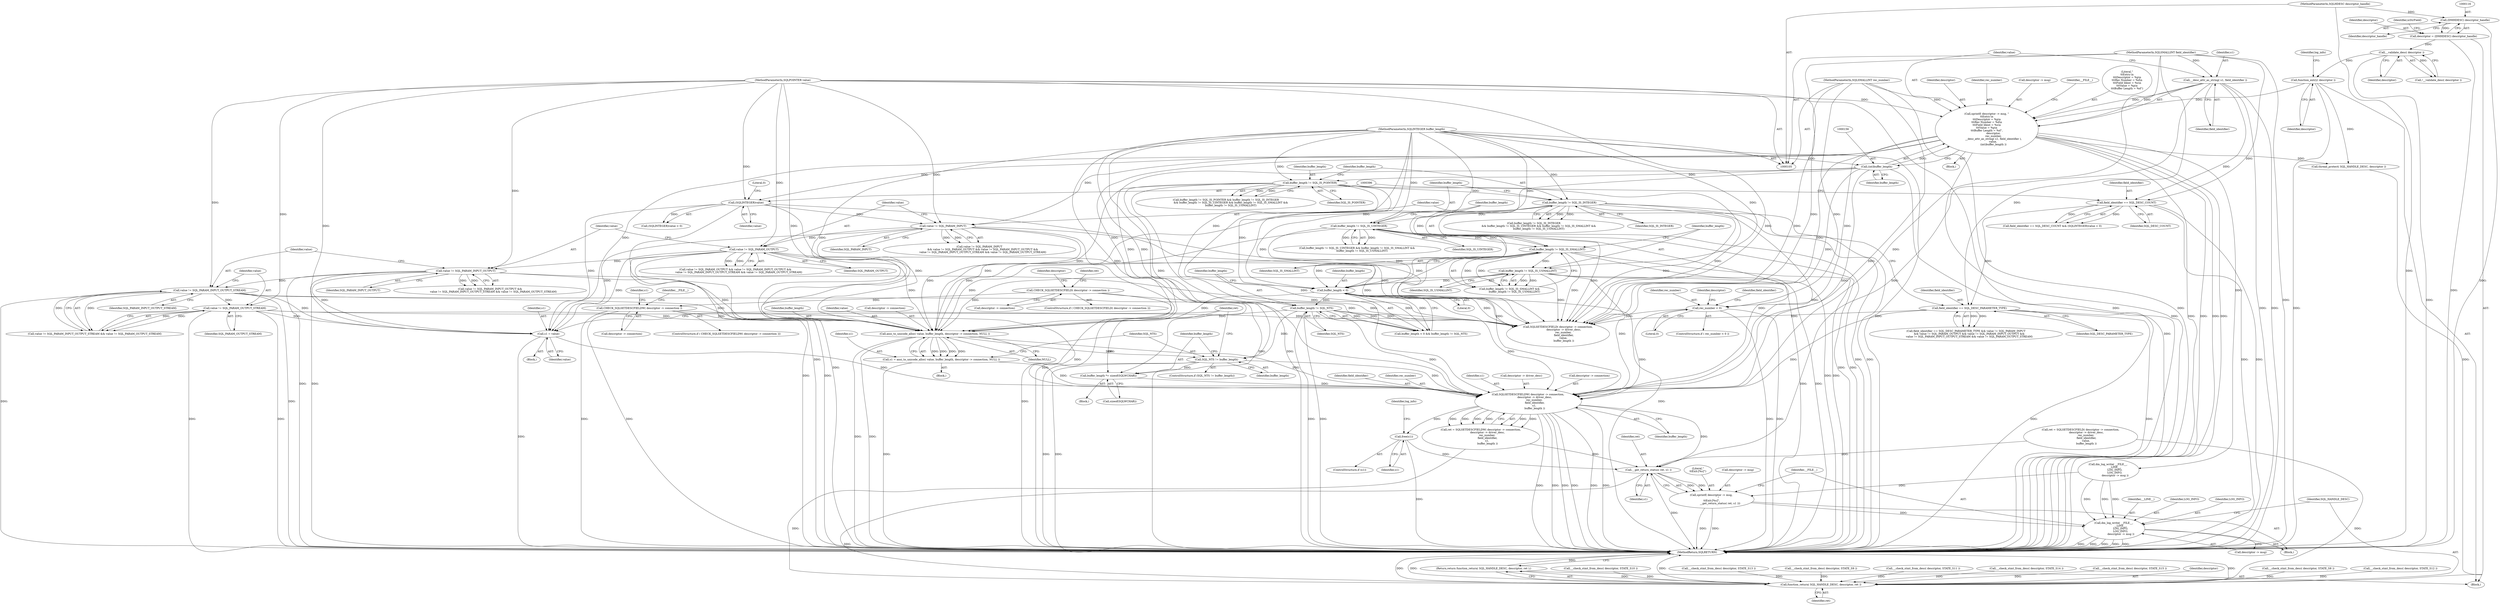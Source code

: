 digraph "0_unixODBC_45ef78e037f578b15fc58938a3a3251655e71d6f#diff-d52750c7ba4e594410438569d8e2963aL24@API" {
"1000537" [label="(Call,free(s1))"];
"1000521" [label="(Call,SQLSETDESCFIELDW( descriptor -> connection,\n                descriptor -> driver_desc,\n                rec_number, \n                field_identifier,\n                s1, \n                buffer_length ))"];
"1000498" [label="(Call,ansi_to_unicode_alloc( value, buffer_length, descriptor -> connection, NULL ))"];
"1000395" [label="(Call,(SQLINTEGER)value)"];
"1000144" [label="(Call,sprintf( descriptor -> msg, \"\n\t\tEntry:\\n\n\t\t\tDescriptor = %p\\n\n\t\t\tRec Number = %d\\n\n\t\t\tField Ident = %s\\n\n\t\t\tValue = %p\\n\n\t\t\tBuffer Length = %d\",\n                descriptor,\n                rec_number,\n                __desc_attr_as_string( s1, field_identifier ),\n                value, \n                (int)buffer_length ))"];
"1000137" [label="(Call,function_entry( descriptor ))"];
"1000126" [label="(Call,__validate_desc( descriptor ))"];
"1000113" [label="(Call,descriptor = (DMHDESC) descriptor_handle)"];
"1000115" [label="(Call,(DMHDESC) descriptor_handle)"];
"1000106" [label="(MethodParameterIn,SQLHDESC descriptor_handle)"];
"1000107" [label="(MethodParameterIn,SQLSMALLINT rec_number)"];
"1000151" [label="(Call,__desc_attr_as_string( s1, field_identifier ))"];
"1000108" [label="(MethodParameterIn,SQLSMALLINT field_identifier)"];
"1000109" [label="(MethodParameterIn,SQLPOINTER value)"];
"1000155" [label="(Call,(int)buffer_length)"];
"1000110" [label="(MethodParameterIn,SQLINTEGER buffer_length)"];
"1000425" [label="(Call,value != SQL_PARAM_INPUT)"];
"1000440" [label="(Call,value != SQL_PARAM_OUTPUT_STREAM)"];
"1000437" [label="(Call,value != SQL_PARAM_INPUT_OUTPUT_STREAM)"];
"1000433" [label="(Call,value != SQL_PARAM_INPUT_OUTPUT)"];
"1000429" [label="(Call,value != SQL_PARAM_OUTPUT)"];
"1000356" [label="(Call,buffer_length != SQL_IS_USMALLINT)"];
"1000353" [label="(Call,buffer_length != SQL_IS_SMALLINT)"];
"1000349" [label="(Call,buffer_length != SQL_IS_UINTEGER)"];
"1000345" [label="(Call,buffer_length != SQL_IS_INTEGER)"];
"1000341" [label="(Call,buffer_length != SQL_IS_POINTER)"];
"1000363" [label="(Call,buffer_length < 0)"];
"1000366" [label="(Call,buffer_length != SQL_NTS)"];
"1000484" [label="(Call,CHECK_SQLSETDESCFIELDW( descriptor -> connection ))"];
"1000464" [label="(Call,CHECK_SQLSETDESCFIELD( descriptor -> connection ))"];
"1000262" [label="(Call,rec_number < 0)"];
"1000421" [label="(Call,field_identifier == SQL_DESC_PARAMETER_TYPE)"];
"1000391" [label="(Call,field_identifier == SQL_DESC_COUNT)"];
"1000496" [label="(Call,s1 = ansi_to_unicode_alloc( value, buffer_length, descriptor -> connection, NULL ))"];
"1000516" [label="(Call,s1 = value)"];
"1000510" [label="(Call,buffer_length *= sizeof(SQLWCHAR))"];
"1000506" [label="(Call,SQL_NTS != buffer_length)"];
"1000576" [label="(Call,__get_return_status( ret, s1 ))"];
"1000571" [label="(Call,sprintf( descriptor -> msg, \n                \"\n\t\tExit:[%s]\",\n                    __get_return_status( ret, s1 )))"];
"1000579" [label="(Call,dm_log_write( __FILE__, \n                __LINE__, \n                LOG_INFO, \n                LOG_INFO, \n                descriptor -> msg ))"];
"1000588" [label="(Call,function_return( SQL_HANDLE_DESC, descriptor, ret ))"];
"1000587" [label="(Return,return function_return( SQL_HANDLE_DESC, descriptor, ret );)"];
"1000576" [label="(Call,__get_return_status( ret, s1 ))"];
"1000465" [label="(Call,descriptor -> connection)"];
"1000438" [label="(Identifier,value)"];
"1000137" [label="(Call,function_entry( descriptor ))"];
"1000491" [label="(Identifier,s1)"];
"1000420" [label="(Call,field_identifier == SQL_DESC_PARAMETER_TYPE && value != SQL_PARAM_INPUT\n        && value != SQL_PARAM_OUTPUT && value != SQL_PARAM_INPUT_OUTPUT &&\n        value != SQL_PARAM_INPUT_OUTPUT_STREAM && value != SQL_PARAM_OUTPUT_STREAM)"];
"1000507" [label="(Identifier,SQL_NTS)"];
"1000463" [label="(ControlStructure,if ( CHECK_SQLSETDESCFIELD( descriptor -> connection )))"];
"1000367" [label="(Identifier,buffer_length)"];
"1000264" [label="(Literal,0)"];
"1000166" [label="(Call,thread_protect( SQL_HANDLE_DESC, descriptor ))"];
"1000484" [label="(Call,CHECK_SQLSETDESCFIELDW( descriptor -> connection ))"];
"1000357" [label="(Identifier,buffer_length)"];
"1000442" [label="(Identifier,SQL_PARAM_OUTPUT_STREAM)"];
"1000127" [label="(Identifier,descriptor)"];
"1000510" [label="(Call,buffer_length *= sizeof(SQLWCHAR))"];
"1000364" [label="(Identifier,buffer_length)"];
"1000498" [label="(Call,ansi_to_unicode_alloc( value, buffer_length, descriptor -> connection, NULL ))"];
"1000428" [label="(Call,value != SQL_PARAM_OUTPUT && value != SQL_PARAM_INPUT_OUTPUT &&\n        value != SQL_PARAM_INPUT_OUTPUT_STREAM && value != SQL_PARAM_OUTPUT_STREAM)"];
"1000213" [label="(Call,__check_stmt_from_desc( descriptor, STATE_S10 ))"];
"1000432" [label="(Call,value != SQL_PARAM_INPUT_OUTPUT &&\n        value != SQL_PARAM_INPUT_OUTPUT_STREAM && value != SQL_PARAM_OUTPUT_STREAM)"];
"1000519" [label="(Call,ret = SQLSETDESCFIELDW( descriptor -> connection,\n                descriptor -> driver_desc,\n                rec_number, \n                field_identifier,\n                s1, \n                buffer_length ))"];
"1000497" [label="(Identifier,s1)"];
"1000362" [label="(Call,buffer_length < 0 && buffer_length != SQL_NTS)"];
"1000109" [label="(MethodParameterIn,SQLPOINTER value)"];
"1000434" [label="(Identifier,value)"];
"1000225" [label="(Call,__check_stmt_from_desc( descriptor, STATE_S13 ))"];
"1000355" [label="(Identifier,SQL_IS_SMALLINT)"];
"1000470" [label="(Identifier,ret)"];
"1000426" [label="(Identifier,value)"];
"1000506" [label="(Call,SQL_NTS != buffer_length)"];
"1000486" [label="(Identifier,descriptor)"];
"1000423" [label="(Identifier,SQL_DESC_PARAMETER_TYPE)"];
"1000570" [label="(Block,)"];
"1000209" [label="(Call,__check_stmt_from_desc( descriptor, STATE_S9 ))"];
"1000520" [label="(Identifier,ret)"];
"1000496" [label="(Call,s1 = ansi_to_unicode_alloc( value, buffer_length, descriptor -> connection, NULL ))"];
"1000366" [label="(Call,buffer_length != SQL_NTS)"];
"1000592" [label="(MethodReturn,SQLRETURN)"];
"1000517" [label="(Identifier,s1)"];
"1000542" [label="(Identifier,__FILE__)"];
"1000568" [label="(Identifier,log_info)"];
"1000286" [label="(Identifier,field_identifier)"];
"1000152" [label="(Identifier,s1)"];
"1000115" [label="(Call,(DMHDESC) descriptor_handle)"];
"1000424" [label="(Call,value != SQL_PARAM_INPUT\n        && value != SQL_PARAM_OUTPUT && value != SQL_PARAM_INPUT_OUTPUT &&\n        value != SQL_PARAM_INPUT_OUTPUT_STREAM && value != SQL_PARAM_OUTPUT_STREAM)"];
"1000433" [label="(Call,value != SQL_PARAM_INPUT_OUTPUT)"];
"1000429" [label="(Call,value != SQL_PARAM_OUTPUT)"];
"1000159" [label="(Identifier,__FILE__)"];
"1000439" [label="(Identifier,SQL_PARAM_INPUT_OUTPUT_STREAM)"];
"1000261" [label="(ControlStructure,if ( rec_number < 0 ))"];
"1000537" [label="(Call,free(s1))"];
"1000505" [label="(ControlStructure,if (SQL_NTS != buffer_length))"];
"1000217" [label="(Call,__check_stmt_from_desc( descriptor, STATE_S11 ))"];
"1000485" [label="(Call,descriptor -> connection)"];
"1000138" [label="(Identifier,descriptor)"];
"1000157" [label="(Identifier,buffer_length)"];
"1000392" [label="(Identifier,field_identifier)"];
"1000341" [label="(Call,buffer_length != SQL_IS_POINTER)"];
"1000144" [label="(Call,sprintf( descriptor -> msg, \"\n\t\tEntry:\\n\n\t\t\tDescriptor = %p\\n\n\t\t\tRec Number = %d\\n\n\t\t\tField Ident = %s\\n\n\t\t\tValue = %p\\n\n\t\t\tBuffer Length = %d\",\n                descriptor,\n                rec_number,\n                __desc_attr_as_string( s1, field_identifier ),\n                value, \n                (int)buffer_length ))"];
"1000500" [label="(Identifier,buffer_length)"];
"1000588" [label="(Call,function_return( SQL_HANDLE_DESC, descriptor, ret ))"];
"1000345" [label="(Call,buffer_length != SQL_IS_INTEGER)"];
"1000229" [label="(Call,__check_stmt_from_desc( descriptor, STATE_S14 ))"];
"1000571" [label="(Call,sprintf( descriptor -> msg, \n                \"\n\t\tExit:[%s]\",\n                    __get_return_status( ret, s1 )))"];
"1000117" [label="(Identifier,descriptor_handle)"];
"1000577" [label="(Identifier,ret)"];
"1000107" [label="(MethodParameterIn,SQLSMALLINT rec_number)"];
"1000579" [label="(Call,dm_log_write( __FILE__, \n                __LINE__, \n                LOG_INFO, \n                LOG_INFO, \n                descriptor -> msg ))"];
"1000352" [label="(Call,buffer_length != SQL_IS_SMALLINT &&\n            buffer_length != SQL_IS_USMALLINT)"];
"1000437" [label="(Call,value != SQL_PARAM_INPUT_OUTPUT_STREAM)"];
"1000148" [label="(Literal,\"\n\t\tEntry:\\n\n\t\t\tDescriptor = %p\\n\n\t\t\tRec Number = %d\\n\n\t\t\tField Ident = %s\\n\n\t\t\tValue = %p\\n\n\t\t\tBuffer Length = %d\")"];
"1000530" [label="(Identifier,s1)"];
"1000153" [label="(Identifier,field_identifier)"];
"1000350" [label="(Identifier,buffer_length)"];
"1000232" [label="(Call,__check_stmt_from_desc( descriptor, STATE_S15 ))"];
"1000154" [label="(Identifier,value)"];
"1000511" [label="(Identifier,buffer_length)"];
"1000427" [label="(Identifier,SQL_PARAM_INPUT)"];
"1000393" [label="(Identifier,SQL_DESC_COUNT)"];
"1000582" [label="(Identifier,LOG_INFO)"];
"1000151" [label="(Call,__desc_attr_as_string( s1, field_identifier ))"];
"1000263" [label="(Identifier,rec_number)"];
"1000143" [label="(Block,)"];
"1000440" [label="(Call,value != SQL_PARAM_OUTPUT_STREAM)"];
"1000114" [label="(Identifier,descriptor)"];
"1000535" [label="(ControlStructure,if (s1))"];
"1000499" [label="(Identifier,value)"];
"1000141" [label="(Identifier,log_info)"];
"1000525" [label="(Call,descriptor -> driver_desc)"];
"1000435" [label="(Identifier,SQL_PARAM_INPUT_OUTPUT)"];
"1000343" [label="(Identifier,SQL_IS_POINTER)"];
"1000342" [label="(Identifier,buffer_length)"];
"1000155" [label="(Call,(int)buffer_length)"];
"1000583" [label="(Identifier,LOG_INFO)"];
"1000521" [label="(Call,SQLSETDESCFIELDW( descriptor -> connection,\n                descriptor -> driver_desc,\n                rec_number, \n                field_identifier,\n                s1, \n                buffer_length ))"];
"1000110" [label="(MethodParameterIn,SQLINTEGER buffer_length)"];
"1000269" [label="(Identifier,descriptor)"];
"1000441" [label="(Identifier,value)"];
"1000344" [label="(Call,buffer_length != SQL_IS_INTEGER\n            && buffer_length != SQL_IS_UINTEGER && buffer_length != SQL_IS_SMALLINT &&\n            buffer_length != SQL_IS_USMALLINT)"];
"1000531" [label="(Identifier,buffer_length)"];
"1000108" [label="(MethodParameterIn,SQLSMALLINT field_identifier)"];
"1000126" [label="(Call,__validate_desc( descriptor ))"];
"1000587" [label="(Return,return function_return( SQL_HANDLE_DESC, descriptor, ret );)"];
"1000363" [label="(Call,buffer_length < 0)"];
"1000431" [label="(Identifier,SQL_PARAM_OUTPUT)"];
"1000351" [label="(Identifier,SQL_IS_UINTEGER)"];
"1000522" [label="(Call,descriptor -> connection)"];
"1000516" [label="(Call,s1 = value)"];
"1000483" [label="(ControlStructure,if ( CHECK_SQLSETDESCFIELDW( descriptor -> connection )))"];
"1000158" [label="(Call,dm_log_write( __FILE__, \n                __LINE__, \n                LOG_INFO, \n                LOG_INFO, \n                descriptor -> msg ))"];
"1000346" [label="(Identifier,buffer_length)"];
"1000518" [label="(Identifier,value)"];
"1000349" [label="(Call,buffer_length != SQL_IS_UINTEGER)"];
"1000149" [label="(Identifier,descriptor)"];
"1000538" [label="(Identifier,s1)"];
"1000365" [label="(Literal,0)"];
"1000122" [label="(Identifier,isStrField)"];
"1000495" [label="(Block,)"];
"1000572" [label="(Call,descriptor -> msg)"];
"1000394" [label="(Call,(SQLINTEGER)value < 0)"];
"1000471" [label="(Call,SQLSETDESCFIELD( descriptor -> connection,\n              descriptor -> driver_desc,\n              rec_number, \n              field_identifier,\n              value, \n              buffer_length ))"];
"1000591" [label="(Identifier,ret)"];
"1000590" [label="(Identifier,descriptor)"];
"1000512" [label="(Call,sizeof(SQLWCHAR))"];
"1000391" [label="(Call,field_identifier == SQL_DESC_COUNT)"];
"1000262" [label="(Call,rec_number < 0)"];
"1000347" [label="(Identifier,SQL_IS_INTEGER)"];
"1000529" [label="(Identifier,field_identifier)"];
"1000464" [label="(Call,CHECK_SQLSETDESCFIELD( descriptor -> connection ))"];
"1000580" [label="(Identifier,__FILE__)"];
"1000575" [label="(Literal,\"\n\t\tExit:[%s]\")"];
"1000348" [label="(Call,buffer_length != SQL_IS_UINTEGER && buffer_length != SQL_IS_SMALLINT &&\n            buffer_length != SQL_IS_USMALLINT)"];
"1000589" [label="(Identifier,SQL_HANDLE_DESC)"];
"1000150" [label="(Identifier,rec_number)"];
"1000584" [label="(Call,descriptor -> msg)"];
"1000436" [label="(Call,value != SQL_PARAM_INPUT_OUTPUT_STREAM && value != SQL_PARAM_OUTPUT_STREAM)"];
"1000469" [label="(Call,ret = SQLSETDESCFIELD( descriptor -> connection,\n              descriptor -> driver_desc,\n              rec_number, \n              field_identifier,\n              value, \n              buffer_length ))"];
"1000368" [label="(Identifier,SQL_NTS)"];
"1000509" [label="(Block,)"];
"1000390" [label="(Call,field_identifier == SQL_DESC_COUNT && (SQLINTEGER)value < 0)"];
"1000581" [label="(Identifier,__LINE__)"];
"1000125" [label="(Call,!__validate_desc( descriptor ))"];
"1000354" [label="(Identifier,buffer_length)"];
"1000578" [label="(Identifier,s1)"];
"1000508" [label="(Identifier,buffer_length)"];
"1000145" [label="(Call,descriptor -> msg)"];
"1000395" [label="(Call,(SQLINTEGER)value)"];
"1000397" [label="(Identifier,value)"];
"1000205" [label="(Call,__check_stmt_from_desc( descriptor, STATE_S8 ))"];
"1000501" [label="(Call,descriptor -> connection)"];
"1000515" [label="(Block,)"];
"1000106" [label="(MethodParameterIn,SQLHDESC descriptor_handle)"];
"1000528" [label="(Identifier,rec_number)"];
"1000356" [label="(Call,buffer_length != SQL_IS_USMALLINT)"];
"1000111" [label="(Block,)"];
"1000425" [label="(Call,value != SQL_PARAM_INPUT)"];
"1000358" [label="(Identifier,SQL_IS_USMALLINT)"];
"1000221" [label="(Call,__check_stmt_from_desc( descriptor, STATE_S12 ))"];
"1000113" [label="(Call,descriptor = (DMHDESC) descriptor_handle)"];
"1000430" [label="(Identifier,value)"];
"1000504" [label="(Identifier,NULL)"];
"1000421" [label="(Call,field_identifier == SQL_DESC_PARAMETER_TYPE)"];
"1000340" [label="(Call,buffer_length != SQL_IS_POINTER && buffer_length != SQL_IS_INTEGER\n            && buffer_length != SQL_IS_UINTEGER && buffer_length != SQL_IS_SMALLINT &&\n            buffer_length != SQL_IS_USMALLINT)"];
"1000398" [label="(Literal,0)"];
"1000422" [label="(Identifier,field_identifier)"];
"1000353" [label="(Call,buffer_length != SQL_IS_SMALLINT)"];
"1000537" -> "1000535"  [label="AST: "];
"1000537" -> "1000538"  [label="CFG: "];
"1000538" -> "1000537"  [label="AST: "];
"1000568" -> "1000537"  [label="CFG: "];
"1000537" -> "1000592"  [label="DDG: "];
"1000521" -> "1000537"  [label="DDG: "];
"1000537" -> "1000576"  [label="DDG: "];
"1000521" -> "1000519"  [label="AST: "];
"1000521" -> "1000531"  [label="CFG: "];
"1000522" -> "1000521"  [label="AST: "];
"1000525" -> "1000521"  [label="AST: "];
"1000528" -> "1000521"  [label="AST: "];
"1000529" -> "1000521"  [label="AST: "];
"1000530" -> "1000521"  [label="AST: "];
"1000531" -> "1000521"  [label="AST: "];
"1000519" -> "1000521"  [label="CFG: "];
"1000521" -> "1000592"  [label="DDG: "];
"1000521" -> "1000592"  [label="DDG: "];
"1000521" -> "1000592"  [label="DDG: "];
"1000521" -> "1000592"  [label="DDG: "];
"1000521" -> "1000592"  [label="DDG: "];
"1000521" -> "1000592"  [label="DDG: "];
"1000521" -> "1000519"  [label="DDG: "];
"1000521" -> "1000519"  [label="DDG: "];
"1000521" -> "1000519"  [label="DDG: "];
"1000521" -> "1000519"  [label="DDG: "];
"1000521" -> "1000519"  [label="DDG: "];
"1000521" -> "1000519"  [label="DDG: "];
"1000498" -> "1000521"  [label="DDG: "];
"1000484" -> "1000521"  [label="DDG: "];
"1000262" -> "1000521"  [label="DDG: "];
"1000107" -> "1000521"  [label="DDG: "];
"1000421" -> "1000521"  [label="DDG: "];
"1000108" -> "1000521"  [label="DDG: "];
"1000496" -> "1000521"  [label="DDG: "];
"1000516" -> "1000521"  [label="DDG: "];
"1000356" -> "1000521"  [label="DDG: "];
"1000510" -> "1000521"  [label="DDG: "];
"1000349" -> "1000521"  [label="DDG: "];
"1000506" -> "1000521"  [label="DDG: "];
"1000155" -> "1000521"  [label="DDG: "];
"1000363" -> "1000521"  [label="DDG: "];
"1000341" -> "1000521"  [label="DDG: "];
"1000366" -> "1000521"  [label="DDG: "];
"1000353" -> "1000521"  [label="DDG: "];
"1000345" -> "1000521"  [label="DDG: "];
"1000110" -> "1000521"  [label="DDG: "];
"1000521" -> "1000576"  [label="DDG: "];
"1000498" -> "1000496"  [label="AST: "];
"1000498" -> "1000504"  [label="CFG: "];
"1000499" -> "1000498"  [label="AST: "];
"1000500" -> "1000498"  [label="AST: "];
"1000501" -> "1000498"  [label="AST: "];
"1000504" -> "1000498"  [label="AST: "];
"1000496" -> "1000498"  [label="CFG: "];
"1000498" -> "1000592"  [label="DDG: "];
"1000498" -> "1000592"  [label="DDG: "];
"1000498" -> "1000496"  [label="DDG: "];
"1000498" -> "1000496"  [label="DDG: "];
"1000498" -> "1000496"  [label="DDG: "];
"1000498" -> "1000496"  [label="DDG: "];
"1000395" -> "1000498"  [label="DDG: "];
"1000425" -> "1000498"  [label="DDG: "];
"1000144" -> "1000498"  [label="DDG: "];
"1000440" -> "1000498"  [label="DDG: "];
"1000429" -> "1000498"  [label="DDG: "];
"1000433" -> "1000498"  [label="DDG: "];
"1000437" -> "1000498"  [label="DDG: "];
"1000109" -> "1000498"  [label="DDG: "];
"1000356" -> "1000498"  [label="DDG: "];
"1000349" -> "1000498"  [label="DDG: "];
"1000155" -> "1000498"  [label="DDG: "];
"1000363" -> "1000498"  [label="DDG: "];
"1000341" -> "1000498"  [label="DDG: "];
"1000366" -> "1000498"  [label="DDG: "];
"1000353" -> "1000498"  [label="DDG: "];
"1000345" -> "1000498"  [label="DDG: "];
"1000110" -> "1000498"  [label="DDG: "];
"1000484" -> "1000498"  [label="DDG: "];
"1000498" -> "1000506"  [label="DDG: "];
"1000395" -> "1000394"  [label="AST: "];
"1000395" -> "1000397"  [label="CFG: "];
"1000396" -> "1000395"  [label="AST: "];
"1000397" -> "1000395"  [label="AST: "];
"1000398" -> "1000395"  [label="CFG: "];
"1000395" -> "1000592"  [label="DDG: "];
"1000395" -> "1000394"  [label="DDG: "];
"1000144" -> "1000395"  [label="DDG: "];
"1000109" -> "1000395"  [label="DDG: "];
"1000395" -> "1000425"  [label="DDG: "];
"1000395" -> "1000471"  [label="DDG: "];
"1000395" -> "1000516"  [label="DDG: "];
"1000144" -> "1000143"  [label="AST: "];
"1000144" -> "1000155"  [label="CFG: "];
"1000145" -> "1000144"  [label="AST: "];
"1000148" -> "1000144"  [label="AST: "];
"1000149" -> "1000144"  [label="AST: "];
"1000150" -> "1000144"  [label="AST: "];
"1000151" -> "1000144"  [label="AST: "];
"1000154" -> "1000144"  [label="AST: "];
"1000155" -> "1000144"  [label="AST: "];
"1000159" -> "1000144"  [label="CFG: "];
"1000144" -> "1000592"  [label="DDG: "];
"1000144" -> "1000592"  [label="DDG: "];
"1000144" -> "1000592"  [label="DDG: "];
"1000144" -> "1000592"  [label="DDG: "];
"1000144" -> "1000592"  [label="DDG: "];
"1000137" -> "1000144"  [label="DDG: "];
"1000107" -> "1000144"  [label="DDG: "];
"1000151" -> "1000144"  [label="DDG: "];
"1000151" -> "1000144"  [label="DDG: "];
"1000109" -> "1000144"  [label="DDG: "];
"1000155" -> "1000144"  [label="DDG: "];
"1000144" -> "1000158"  [label="DDG: "];
"1000144" -> "1000166"  [label="DDG: "];
"1000144" -> "1000262"  [label="DDG: "];
"1000144" -> "1000425"  [label="DDG: "];
"1000144" -> "1000471"  [label="DDG: "];
"1000144" -> "1000516"  [label="DDG: "];
"1000137" -> "1000111"  [label="AST: "];
"1000137" -> "1000138"  [label="CFG: "];
"1000138" -> "1000137"  [label="AST: "];
"1000141" -> "1000137"  [label="CFG: "];
"1000137" -> "1000592"  [label="DDG: "];
"1000126" -> "1000137"  [label="DDG: "];
"1000137" -> "1000166"  [label="DDG: "];
"1000126" -> "1000125"  [label="AST: "];
"1000126" -> "1000127"  [label="CFG: "];
"1000127" -> "1000126"  [label="AST: "];
"1000125" -> "1000126"  [label="CFG: "];
"1000126" -> "1000592"  [label="DDG: "];
"1000126" -> "1000125"  [label="DDG: "];
"1000113" -> "1000126"  [label="DDG: "];
"1000113" -> "1000111"  [label="AST: "];
"1000113" -> "1000115"  [label="CFG: "];
"1000114" -> "1000113"  [label="AST: "];
"1000115" -> "1000113"  [label="AST: "];
"1000122" -> "1000113"  [label="CFG: "];
"1000113" -> "1000592"  [label="DDG: "];
"1000115" -> "1000113"  [label="DDG: "];
"1000115" -> "1000117"  [label="CFG: "];
"1000116" -> "1000115"  [label="AST: "];
"1000117" -> "1000115"  [label="AST: "];
"1000115" -> "1000592"  [label="DDG: "];
"1000106" -> "1000115"  [label="DDG: "];
"1000106" -> "1000105"  [label="AST: "];
"1000106" -> "1000592"  [label="DDG: "];
"1000107" -> "1000105"  [label="AST: "];
"1000107" -> "1000592"  [label="DDG: "];
"1000107" -> "1000262"  [label="DDG: "];
"1000107" -> "1000471"  [label="DDG: "];
"1000151" -> "1000153"  [label="CFG: "];
"1000152" -> "1000151"  [label="AST: "];
"1000153" -> "1000151"  [label="AST: "];
"1000154" -> "1000151"  [label="CFG: "];
"1000151" -> "1000592"  [label="DDG: "];
"1000151" -> "1000592"  [label="DDG: "];
"1000108" -> "1000151"  [label="DDG: "];
"1000151" -> "1000391"  [label="DDG: "];
"1000151" -> "1000576"  [label="DDG: "];
"1000108" -> "1000105"  [label="AST: "];
"1000108" -> "1000592"  [label="DDG: "];
"1000108" -> "1000391"  [label="DDG: "];
"1000108" -> "1000421"  [label="DDG: "];
"1000108" -> "1000471"  [label="DDG: "];
"1000109" -> "1000105"  [label="AST: "];
"1000109" -> "1000592"  [label="DDG: "];
"1000109" -> "1000425"  [label="DDG: "];
"1000109" -> "1000429"  [label="DDG: "];
"1000109" -> "1000433"  [label="DDG: "];
"1000109" -> "1000437"  [label="DDG: "];
"1000109" -> "1000440"  [label="DDG: "];
"1000109" -> "1000471"  [label="DDG: "];
"1000109" -> "1000516"  [label="DDG: "];
"1000155" -> "1000157"  [label="CFG: "];
"1000156" -> "1000155"  [label="AST: "];
"1000157" -> "1000155"  [label="AST: "];
"1000155" -> "1000592"  [label="DDG: "];
"1000110" -> "1000155"  [label="DDG: "];
"1000155" -> "1000341"  [label="DDG: "];
"1000155" -> "1000363"  [label="DDG: "];
"1000155" -> "1000471"  [label="DDG: "];
"1000110" -> "1000105"  [label="AST: "];
"1000110" -> "1000592"  [label="DDG: "];
"1000110" -> "1000341"  [label="DDG: "];
"1000110" -> "1000345"  [label="DDG: "];
"1000110" -> "1000349"  [label="DDG: "];
"1000110" -> "1000353"  [label="DDG: "];
"1000110" -> "1000356"  [label="DDG: "];
"1000110" -> "1000363"  [label="DDG: "];
"1000110" -> "1000366"  [label="DDG: "];
"1000110" -> "1000471"  [label="DDG: "];
"1000110" -> "1000506"  [label="DDG: "];
"1000110" -> "1000510"  [label="DDG: "];
"1000425" -> "1000424"  [label="AST: "];
"1000425" -> "1000427"  [label="CFG: "];
"1000426" -> "1000425"  [label="AST: "];
"1000427" -> "1000425"  [label="AST: "];
"1000430" -> "1000425"  [label="CFG: "];
"1000424" -> "1000425"  [label="CFG: "];
"1000425" -> "1000592"  [label="DDG: "];
"1000425" -> "1000592"  [label="DDG: "];
"1000425" -> "1000424"  [label="DDG: "];
"1000425" -> "1000424"  [label="DDG: "];
"1000425" -> "1000429"  [label="DDG: "];
"1000425" -> "1000471"  [label="DDG: "];
"1000425" -> "1000516"  [label="DDG: "];
"1000440" -> "1000436"  [label="AST: "];
"1000440" -> "1000442"  [label="CFG: "];
"1000441" -> "1000440"  [label="AST: "];
"1000442" -> "1000440"  [label="AST: "];
"1000436" -> "1000440"  [label="CFG: "];
"1000440" -> "1000592"  [label="DDG: "];
"1000440" -> "1000592"  [label="DDG: "];
"1000440" -> "1000436"  [label="DDG: "];
"1000440" -> "1000436"  [label="DDG: "];
"1000437" -> "1000440"  [label="DDG: "];
"1000440" -> "1000471"  [label="DDG: "];
"1000440" -> "1000516"  [label="DDG: "];
"1000437" -> "1000436"  [label="AST: "];
"1000437" -> "1000439"  [label="CFG: "];
"1000438" -> "1000437"  [label="AST: "];
"1000439" -> "1000437"  [label="AST: "];
"1000441" -> "1000437"  [label="CFG: "];
"1000436" -> "1000437"  [label="CFG: "];
"1000437" -> "1000592"  [label="DDG: "];
"1000437" -> "1000592"  [label="DDG: "];
"1000437" -> "1000436"  [label="DDG: "];
"1000437" -> "1000436"  [label="DDG: "];
"1000433" -> "1000437"  [label="DDG: "];
"1000437" -> "1000471"  [label="DDG: "];
"1000437" -> "1000516"  [label="DDG: "];
"1000433" -> "1000432"  [label="AST: "];
"1000433" -> "1000435"  [label="CFG: "];
"1000434" -> "1000433"  [label="AST: "];
"1000435" -> "1000433"  [label="AST: "];
"1000438" -> "1000433"  [label="CFG: "];
"1000432" -> "1000433"  [label="CFG: "];
"1000433" -> "1000592"  [label="DDG: "];
"1000433" -> "1000592"  [label="DDG: "];
"1000433" -> "1000432"  [label="DDG: "];
"1000433" -> "1000432"  [label="DDG: "];
"1000429" -> "1000433"  [label="DDG: "];
"1000433" -> "1000471"  [label="DDG: "];
"1000433" -> "1000516"  [label="DDG: "];
"1000429" -> "1000428"  [label="AST: "];
"1000429" -> "1000431"  [label="CFG: "];
"1000430" -> "1000429"  [label="AST: "];
"1000431" -> "1000429"  [label="AST: "];
"1000434" -> "1000429"  [label="CFG: "];
"1000428" -> "1000429"  [label="CFG: "];
"1000429" -> "1000592"  [label="DDG: "];
"1000429" -> "1000592"  [label="DDG: "];
"1000429" -> "1000428"  [label="DDG: "];
"1000429" -> "1000428"  [label="DDG: "];
"1000429" -> "1000471"  [label="DDG: "];
"1000429" -> "1000516"  [label="DDG: "];
"1000356" -> "1000352"  [label="AST: "];
"1000356" -> "1000358"  [label="CFG: "];
"1000357" -> "1000356"  [label="AST: "];
"1000358" -> "1000356"  [label="AST: "];
"1000352" -> "1000356"  [label="CFG: "];
"1000356" -> "1000592"  [label="DDG: "];
"1000356" -> "1000592"  [label="DDG: "];
"1000356" -> "1000352"  [label="DDG: "];
"1000356" -> "1000352"  [label="DDG: "];
"1000353" -> "1000356"  [label="DDG: "];
"1000356" -> "1000363"  [label="DDG: "];
"1000356" -> "1000471"  [label="DDG: "];
"1000353" -> "1000352"  [label="AST: "];
"1000353" -> "1000355"  [label="CFG: "];
"1000354" -> "1000353"  [label="AST: "];
"1000355" -> "1000353"  [label="AST: "];
"1000357" -> "1000353"  [label="CFG: "];
"1000352" -> "1000353"  [label="CFG: "];
"1000353" -> "1000592"  [label="DDG: "];
"1000353" -> "1000592"  [label="DDG: "];
"1000353" -> "1000352"  [label="DDG: "];
"1000353" -> "1000352"  [label="DDG: "];
"1000349" -> "1000353"  [label="DDG: "];
"1000353" -> "1000363"  [label="DDG: "];
"1000353" -> "1000471"  [label="DDG: "];
"1000349" -> "1000348"  [label="AST: "];
"1000349" -> "1000351"  [label="CFG: "];
"1000350" -> "1000349"  [label="AST: "];
"1000351" -> "1000349"  [label="AST: "];
"1000354" -> "1000349"  [label="CFG: "];
"1000348" -> "1000349"  [label="CFG: "];
"1000349" -> "1000592"  [label="DDG: "];
"1000349" -> "1000592"  [label="DDG: "];
"1000349" -> "1000348"  [label="DDG: "];
"1000349" -> "1000348"  [label="DDG: "];
"1000345" -> "1000349"  [label="DDG: "];
"1000349" -> "1000363"  [label="DDG: "];
"1000349" -> "1000471"  [label="DDG: "];
"1000345" -> "1000344"  [label="AST: "];
"1000345" -> "1000347"  [label="CFG: "];
"1000346" -> "1000345"  [label="AST: "];
"1000347" -> "1000345"  [label="AST: "];
"1000350" -> "1000345"  [label="CFG: "];
"1000344" -> "1000345"  [label="CFG: "];
"1000345" -> "1000592"  [label="DDG: "];
"1000345" -> "1000592"  [label="DDG: "];
"1000345" -> "1000344"  [label="DDG: "];
"1000345" -> "1000344"  [label="DDG: "];
"1000341" -> "1000345"  [label="DDG: "];
"1000345" -> "1000363"  [label="DDG: "];
"1000345" -> "1000471"  [label="DDG: "];
"1000341" -> "1000340"  [label="AST: "];
"1000341" -> "1000343"  [label="CFG: "];
"1000342" -> "1000341"  [label="AST: "];
"1000343" -> "1000341"  [label="AST: "];
"1000346" -> "1000341"  [label="CFG: "];
"1000340" -> "1000341"  [label="CFG: "];
"1000341" -> "1000592"  [label="DDG: "];
"1000341" -> "1000592"  [label="DDG: "];
"1000341" -> "1000340"  [label="DDG: "];
"1000341" -> "1000340"  [label="DDG: "];
"1000341" -> "1000363"  [label="DDG: "];
"1000341" -> "1000471"  [label="DDG: "];
"1000363" -> "1000362"  [label="AST: "];
"1000363" -> "1000365"  [label="CFG: "];
"1000364" -> "1000363"  [label="AST: "];
"1000365" -> "1000363"  [label="AST: "];
"1000367" -> "1000363"  [label="CFG: "];
"1000362" -> "1000363"  [label="CFG: "];
"1000363" -> "1000592"  [label="DDG: "];
"1000363" -> "1000362"  [label="DDG: "];
"1000363" -> "1000362"  [label="DDG: "];
"1000363" -> "1000366"  [label="DDG: "];
"1000363" -> "1000471"  [label="DDG: "];
"1000366" -> "1000362"  [label="AST: "];
"1000366" -> "1000368"  [label="CFG: "];
"1000367" -> "1000366"  [label="AST: "];
"1000368" -> "1000366"  [label="AST: "];
"1000362" -> "1000366"  [label="CFG: "];
"1000366" -> "1000592"  [label="DDG: "];
"1000366" -> "1000592"  [label="DDG: "];
"1000366" -> "1000362"  [label="DDG: "];
"1000366" -> "1000362"  [label="DDG: "];
"1000366" -> "1000471"  [label="DDG: "];
"1000366" -> "1000506"  [label="DDG: "];
"1000484" -> "1000483"  [label="AST: "];
"1000484" -> "1000485"  [label="CFG: "];
"1000485" -> "1000484"  [label="AST: "];
"1000491" -> "1000484"  [label="CFG: "];
"1000542" -> "1000484"  [label="CFG: "];
"1000484" -> "1000592"  [label="DDG: "];
"1000484" -> "1000592"  [label="DDG: "];
"1000464" -> "1000484"  [label="DDG: "];
"1000464" -> "1000463"  [label="AST: "];
"1000464" -> "1000465"  [label="CFG: "];
"1000465" -> "1000464"  [label="AST: "];
"1000470" -> "1000464"  [label="CFG: "];
"1000486" -> "1000464"  [label="CFG: "];
"1000464" -> "1000592"  [label="DDG: "];
"1000464" -> "1000471"  [label="DDG: "];
"1000262" -> "1000261"  [label="AST: "];
"1000262" -> "1000264"  [label="CFG: "];
"1000263" -> "1000262"  [label="AST: "];
"1000264" -> "1000262"  [label="AST: "];
"1000269" -> "1000262"  [label="CFG: "];
"1000286" -> "1000262"  [label="CFG: "];
"1000262" -> "1000592"  [label="DDG: "];
"1000262" -> "1000592"  [label="DDG: "];
"1000262" -> "1000471"  [label="DDG: "];
"1000421" -> "1000420"  [label="AST: "];
"1000421" -> "1000423"  [label="CFG: "];
"1000422" -> "1000421"  [label="AST: "];
"1000423" -> "1000421"  [label="AST: "];
"1000426" -> "1000421"  [label="CFG: "];
"1000420" -> "1000421"  [label="CFG: "];
"1000421" -> "1000592"  [label="DDG: "];
"1000421" -> "1000592"  [label="DDG: "];
"1000421" -> "1000420"  [label="DDG: "];
"1000421" -> "1000420"  [label="DDG: "];
"1000391" -> "1000421"  [label="DDG: "];
"1000421" -> "1000471"  [label="DDG: "];
"1000391" -> "1000390"  [label="AST: "];
"1000391" -> "1000393"  [label="CFG: "];
"1000392" -> "1000391"  [label="AST: "];
"1000393" -> "1000391"  [label="AST: "];
"1000396" -> "1000391"  [label="CFG: "];
"1000390" -> "1000391"  [label="CFG: "];
"1000391" -> "1000592"  [label="DDG: "];
"1000391" -> "1000592"  [label="DDG: "];
"1000391" -> "1000390"  [label="DDG: "];
"1000391" -> "1000390"  [label="DDG: "];
"1000496" -> "1000495"  [label="AST: "];
"1000497" -> "1000496"  [label="AST: "];
"1000507" -> "1000496"  [label="CFG: "];
"1000496" -> "1000592"  [label="DDG: "];
"1000516" -> "1000515"  [label="AST: "];
"1000516" -> "1000518"  [label="CFG: "];
"1000517" -> "1000516"  [label="AST: "];
"1000518" -> "1000516"  [label="AST: "];
"1000520" -> "1000516"  [label="CFG: "];
"1000516" -> "1000592"  [label="DDG: "];
"1000510" -> "1000509"  [label="AST: "];
"1000510" -> "1000512"  [label="CFG: "];
"1000511" -> "1000510"  [label="AST: "];
"1000512" -> "1000510"  [label="AST: "];
"1000520" -> "1000510"  [label="CFG: "];
"1000506" -> "1000510"  [label="DDG: "];
"1000506" -> "1000505"  [label="AST: "];
"1000506" -> "1000508"  [label="CFG: "];
"1000507" -> "1000506"  [label="AST: "];
"1000508" -> "1000506"  [label="AST: "];
"1000511" -> "1000506"  [label="CFG: "];
"1000520" -> "1000506"  [label="CFG: "];
"1000506" -> "1000592"  [label="DDG: "];
"1000506" -> "1000592"  [label="DDG: "];
"1000576" -> "1000571"  [label="AST: "];
"1000576" -> "1000578"  [label="CFG: "];
"1000577" -> "1000576"  [label="AST: "];
"1000578" -> "1000576"  [label="AST: "];
"1000571" -> "1000576"  [label="CFG: "];
"1000576" -> "1000592"  [label="DDG: "];
"1000576" -> "1000571"  [label="DDG: "];
"1000576" -> "1000571"  [label="DDG: "];
"1000519" -> "1000576"  [label="DDG: "];
"1000469" -> "1000576"  [label="DDG: "];
"1000576" -> "1000588"  [label="DDG: "];
"1000571" -> "1000570"  [label="AST: "];
"1000572" -> "1000571"  [label="AST: "];
"1000575" -> "1000571"  [label="AST: "];
"1000580" -> "1000571"  [label="CFG: "];
"1000571" -> "1000592"  [label="DDG: "];
"1000571" -> "1000592"  [label="DDG: "];
"1000158" -> "1000571"  [label="DDG: "];
"1000571" -> "1000579"  [label="DDG: "];
"1000579" -> "1000570"  [label="AST: "];
"1000579" -> "1000584"  [label="CFG: "];
"1000580" -> "1000579"  [label="AST: "];
"1000581" -> "1000579"  [label="AST: "];
"1000582" -> "1000579"  [label="AST: "];
"1000583" -> "1000579"  [label="AST: "];
"1000584" -> "1000579"  [label="AST: "];
"1000589" -> "1000579"  [label="CFG: "];
"1000579" -> "1000592"  [label="DDG: "];
"1000579" -> "1000592"  [label="DDG: "];
"1000579" -> "1000592"  [label="DDG: "];
"1000579" -> "1000592"  [label="DDG: "];
"1000579" -> "1000592"  [label="DDG: "];
"1000158" -> "1000579"  [label="DDG: "];
"1000158" -> "1000579"  [label="DDG: "];
"1000158" -> "1000579"  [label="DDG: "];
"1000588" -> "1000587"  [label="AST: "];
"1000588" -> "1000591"  [label="CFG: "];
"1000589" -> "1000588"  [label="AST: "];
"1000590" -> "1000588"  [label="AST: "];
"1000591" -> "1000588"  [label="AST: "];
"1000587" -> "1000588"  [label="CFG: "];
"1000588" -> "1000592"  [label="DDG: "];
"1000588" -> "1000592"  [label="DDG: "];
"1000588" -> "1000592"  [label="DDG: "];
"1000588" -> "1000592"  [label="DDG: "];
"1000588" -> "1000587"  [label="DDG: "];
"1000166" -> "1000588"  [label="DDG: "];
"1000225" -> "1000588"  [label="DDG: "];
"1000213" -> "1000588"  [label="DDG: "];
"1000205" -> "1000588"  [label="DDG: "];
"1000217" -> "1000588"  [label="DDG: "];
"1000221" -> "1000588"  [label="DDG: "];
"1000229" -> "1000588"  [label="DDG: "];
"1000209" -> "1000588"  [label="DDG: "];
"1000232" -> "1000588"  [label="DDG: "];
"1000519" -> "1000588"  [label="DDG: "];
"1000469" -> "1000588"  [label="DDG: "];
"1000587" -> "1000111"  [label="AST: "];
"1000592" -> "1000587"  [label="CFG: "];
"1000587" -> "1000592"  [label="DDG: "];
}
